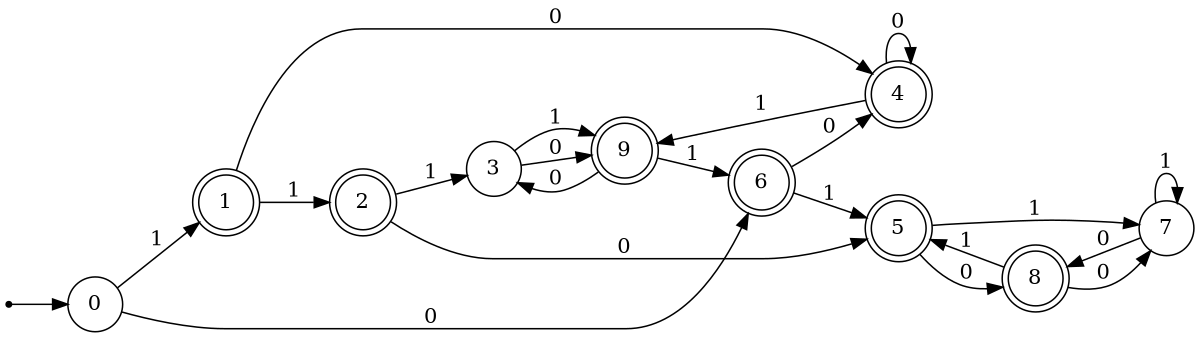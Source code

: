 digraph DFA {
    rankdir=LR;
    size="8,5";
    node [shape = point]; qi;
    node [shape = circle];
    1 [shape = doublecircle];
    2 [shape = doublecircle];
    4 [shape = doublecircle];
    5 [shape = doublecircle];
    6 [shape = doublecircle];
    8 [shape = doublecircle];
    9 [shape = doublecircle];
    qi -> 0;
    0 -> 6 [label = "0"];
    0 -> 1 [label = "1"];
    1 -> 4 [label = "0"];
    1 -> 2 [label = "1"];
    2 -> 5 [label = "0"];
    2 -> 3 [label = "1"];
    3 -> 9 [label = "0"];
    3 -> 9 [label = "1"];
    4 -> 4 [label = "0"];
    4 -> 9 [label = "1"];
    5 -> 8 [label = "0"];
    5 -> 7 [label = "1"];
    6 -> 4 [label = "0"];
    6 -> 5 [label = "1"];
    7 -> 8 [label = "0"];
    7 -> 7 [label = "1"];
    8 -> 7 [label = "0"];
    8 -> 5 [label = "1"];
    9 -> 3 [label = "0"];
    9 -> 6 [label = "1"];
}
